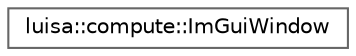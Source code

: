 digraph "类继承关系图"
{
 // LATEX_PDF_SIZE
  bgcolor="transparent";
  edge [fontname=Helvetica,fontsize=10,labelfontname=Helvetica,labelfontsize=10];
  node [fontname=Helvetica,fontsize=10,shape=box,height=0.2,width=0.4];
  rankdir="LR";
  Node0 [id="Node000000",label="luisa::compute::ImGuiWindow",height=0.2,width=0.4,color="grey40", fillcolor="white", style="filled",URL="$classluisa_1_1compute_1_1_im_gui_window.html",tooltip=" "];
}
